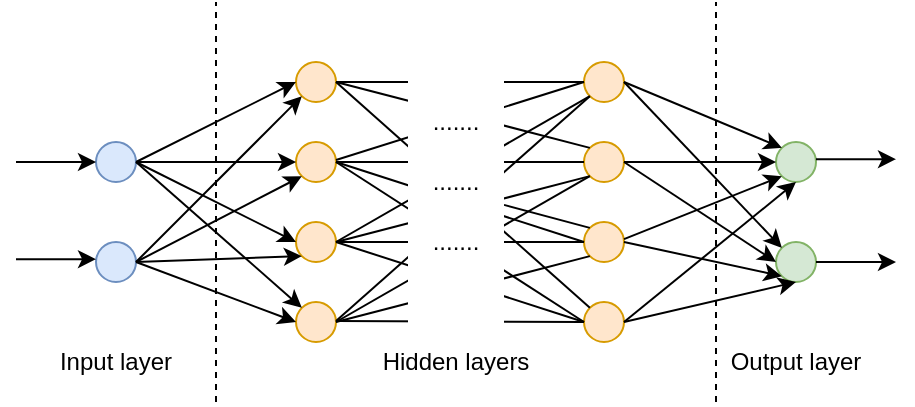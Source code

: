 <mxfile version="12.8.1" type="github"><diagram id="abQR_bzKZMMKFjySrHWE" name="Page-1"><mxGraphModel dx="615" dy="474" grid="1" gridSize="10" guides="1" tooltips="1" connect="1" arrows="1" fold="1" page="1" pageScale="1" pageWidth="827" pageHeight="1169" math="0" shadow="0"><root><mxCell id="0"/><mxCell id="1" parent="0"/><mxCell id="07VAeV7Kq3pEdNZy9phS-1" value="" style="ellipse;whiteSpace=wrap;html=1;aspect=fixed;fillColor=#dae8fc;strokeColor=#6c8ebf;" vertex="1" parent="1"><mxGeometry x="160" y="200" width="20" height="20" as="geometry"/></mxCell><mxCell id="07VAeV7Kq3pEdNZy9phS-2" value="" style="ellipse;whiteSpace=wrap;html=1;aspect=fixed;fillColor=#dae8fc;strokeColor=#6c8ebf;" vertex="1" parent="1"><mxGeometry x="160" y="250" width="20" height="20" as="geometry"/></mxCell><mxCell id="07VAeV7Kq3pEdNZy9phS-3" value="" style="ellipse;whiteSpace=wrap;html=1;aspect=fixed;fillColor=#ffe6cc;strokeColor=#d79b00;" vertex="1" parent="1"><mxGeometry x="260" y="160" width="20" height="20" as="geometry"/></mxCell><mxCell id="07VAeV7Kq3pEdNZy9phS-4" value="" style="ellipse;whiteSpace=wrap;html=1;aspect=fixed;fillColor=#ffe6cc;strokeColor=#d79b00;" vertex="1" parent="1"><mxGeometry x="260" y="200" width="20" height="20" as="geometry"/></mxCell><mxCell id="07VAeV7Kq3pEdNZy9phS-5" value="" style="ellipse;whiteSpace=wrap;html=1;aspect=fixed;fillColor=#ffe6cc;strokeColor=#d79b00;" vertex="1" parent="1"><mxGeometry x="260" y="240" width="20" height="20" as="geometry"/></mxCell><mxCell id="07VAeV7Kq3pEdNZy9phS-6" value="" style="ellipse;whiteSpace=wrap;html=1;aspect=fixed;fillColor=#ffe6cc;strokeColor=#d79b00;" vertex="1" parent="1"><mxGeometry x="260" y="280" width="20" height="20" as="geometry"/></mxCell><mxCell id="07VAeV7Kq3pEdNZy9phS-7" value="" style="ellipse;whiteSpace=wrap;html=1;aspect=fixed;fillColor=#ffe6cc;strokeColor=#d79b00;" vertex="1" parent="1"><mxGeometry x="404" y="160" width="20" height="20" as="geometry"/></mxCell><mxCell id="07VAeV7Kq3pEdNZy9phS-8" value="" style="ellipse;whiteSpace=wrap;html=1;aspect=fixed;fillColor=#ffe6cc;strokeColor=#d79b00;" vertex="1" parent="1"><mxGeometry x="404" y="200" width="20" height="20" as="geometry"/></mxCell><mxCell id="07VAeV7Kq3pEdNZy9phS-9" value="" style="ellipse;whiteSpace=wrap;html=1;aspect=fixed;fillColor=#ffe6cc;strokeColor=#d79b00;" vertex="1" parent="1"><mxGeometry x="404" y="240" width="20" height="20" as="geometry"/></mxCell><mxCell id="07VAeV7Kq3pEdNZy9phS-10" value="" style="ellipse;whiteSpace=wrap;html=1;aspect=fixed;fillColor=#ffe6cc;strokeColor=#d79b00;" vertex="1" parent="1"><mxGeometry x="404" y="280" width="20" height="20" as="geometry"/></mxCell><mxCell id="07VAeV7Kq3pEdNZy9phS-11" value="" style="ellipse;whiteSpace=wrap;html=1;aspect=fixed;fillColor=#d5e8d4;strokeColor=#82b366;" vertex="1" parent="1"><mxGeometry x="500" y="200" width="20" height="20" as="geometry"/></mxCell><mxCell id="07VAeV7Kq3pEdNZy9phS-12" value="" style="ellipse;whiteSpace=wrap;html=1;aspect=fixed;fillColor=#d5e8d4;strokeColor=#82b366;" vertex="1" parent="1"><mxGeometry x="500" y="250" width="20" height="20" as="geometry"/></mxCell><mxCell id="07VAeV7Kq3pEdNZy9phS-13" value="" style="endArrow=none;dashed=1;html=1;" edge="1" parent="1"><mxGeometry width="50" height="50" relative="1" as="geometry"><mxPoint x="220" y="330" as="sourcePoint"/><mxPoint x="220" y="130" as="targetPoint"/></mxGeometry></mxCell><mxCell id="07VAeV7Kq3pEdNZy9phS-14" value="" style="endArrow=none;dashed=1;html=1;" edge="1" parent="1"><mxGeometry width="50" height="50" relative="1" as="geometry"><mxPoint x="470" y="330" as="sourcePoint"/><mxPoint x="470" y="130" as="targetPoint"/></mxGeometry></mxCell><mxCell id="07VAeV7Kq3pEdNZy9phS-18" value="" style="endArrow=classic;html=1;entryX=0;entryY=0.5;entryDx=0;entryDy=0;" edge="1" parent="1" target="07VAeV7Kq3pEdNZy9phS-3"><mxGeometry width="50" height="50" relative="1" as="geometry"><mxPoint x="180" y="210" as="sourcePoint"/><mxPoint x="230" y="155" as="targetPoint"/></mxGeometry></mxCell><mxCell id="07VAeV7Kq3pEdNZy9phS-20" value="" style="endArrow=classic;html=1;" edge="1" parent="1"><mxGeometry width="50" height="50" relative="1" as="geometry"><mxPoint x="120" y="210" as="sourcePoint"/><mxPoint x="160" y="210" as="targetPoint"/></mxGeometry></mxCell><mxCell id="07VAeV7Kq3pEdNZy9phS-21" value="" style="endArrow=classic;html=1;" edge="1" parent="1"><mxGeometry width="50" height="50" relative="1" as="geometry"><mxPoint x="120" y="258.57" as="sourcePoint"/><mxPoint x="160" y="258.57" as="targetPoint"/></mxGeometry></mxCell><mxCell id="07VAeV7Kq3pEdNZy9phS-22" value="" style="endArrow=classic;html=1;" edge="1" parent="1"><mxGeometry width="50" height="50" relative="1" as="geometry"><mxPoint x="520" y="208.57" as="sourcePoint"/><mxPoint x="560" y="208.57" as="targetPoint"/></mxGeometry></mxCell><mxCell id="07VAeV7Kq3pEdNZy9phS-23" value="" style="endArrow=classic;html=1;" edge="1" parent="1"><mxGeometry width="50" height="50" relative="1" as="geometry"><mxPoint x="520" y="260" as="sourcePoint"/><mxPoint x="560" y="260" as="targetPoint"/></mxGeometry></mxCell><mxCell id="07VAeV7Kq3pEdNZy9phS-24" value="" style="endArrow=classic;html=1;entryX=0;entryY=0.5;entryDx=0;entryDy=0;" edge="1" parent="1" target="07VAeV7Kq3pEdNZy9phS-4"><mxGeometry width="50" height="50" relative="1" as="geometry"><mxPoint x="180" y="210" as="sourcePoint"/><mxPoint x="230" y="160" as="targetPoint"/></mxGeometry></mxCell><mxCell id="07VAeV7Kq3pEdNZy9phS-25" value="" style="endArrow=classic;html=1;entryX=0;entryY=0.5;entryDx=0;entryDy=0;" edge="1" parent="1" target="07VAeV7Kq3pEdNZy9phS-5"><mxGeometry width="50" height="50" relative="1" as="geometry"><mxPoint x="180" y="210" as="sourcePoint"/><mxPoint x="230" y="160" as="targetPoint"/></mxGeometry></mxCell><mxCell id="07VAeV7Kq3pEdNZy9phS-26" value="" style="endArrow=classic;html=1;entryX=0;entryY=0;entryDx=0;entryDy=0;" edge="1" parent="1" target="07VAeV7Kq3pEdNZy9phS-6"><mxGeometry width="50" height="50" relative="1" as="geometry"><mxPoint x="180" y="210" as="sourcePoint"/><mxPoint x="260" y="260" as="targetPoint"/></mxGeometry></mxCell><mxCell id="07VAeV7Kq3pEdNZy9phS-27" value="" style="endArrow=classic;html=1;entryX=0;entryY=1;entryDx=0;entryDy=0;" edge="1" parent="1" target="07VAeV7Kq3pEdNZy9phS-3"><mxGeometry width="50" height="50" relative="1" as="geometry"><mxPoint x="180" y="260" as="sourcePoint"/><mxPoint x="260" y="220" as="targetPoint"/></mxGeometry></mxCell><mxCell id="07VAeV7Kq3pEdNZy9phS-28" value="" style="endArrow=classic;html=1;entryX=0;entryY=1;entryDx=0;entryDy=0;" edge="1" parent="1" target="07VAeV7Kq3pEdNZy9phS-4"><mxGeometry width="50" height="50" relative="1" as="geometry"><mxPoint x="180" y="260" as="sourcePoint"/><mxPoint x="260" y="220" as="targetPoint"/></mxGeometry></mxCell><mxCell id="07VAeV7Kq3pEdNZy9phS-29" value="" style="endArrow=classic;html=1;entryX=0;entryY=1;entryDx=0;entryDy=0;" edge="1" parent="1" target="07VAeV7Kq3pEdNZy9phS-5"><mxGeometry width="50" height="50" relative="1" as="geometry"><mxPoint x="180" y="260" as="sourcePoint"/><mxPoint x="260" y="220" as="targetPoint"/></mxGeometry></mxCell><mxCell id="07VAeV7Kq3pEdNZy9phS-30" value="" style="endArrow=classic;html=1;entryX=0;entryY=0.5;entryDx=0;entryDy=0;" edge="1" parent="1" target="07VAeV7Kq3pEdNZy9phS-6"><mxGeometry width="50" height="50" relative="1" as="geometry"><mxPoint x="180" y="260" as="sourcePoint"/><mxPoint x="260" y="220" as="targetPoint"/></mxGeometry></mxCell><mxCell id="07VAeV7Kq3pEdNZy9phS-31" value="" style="endArrow=none;html=1;entryX=0;entryY=0.5;entryDx=0;entryDy=0;endFill=0;" edge="1" parent="1" target="07VAeV7Kq3pEdNZy9phS-7"><mxGeometry width="50" height="50" relative="1" as="geometry"><mxPoint x="280" y="170" as="sourcePoint"/><mxPoint x="330" y="120" as="targetPoint"/></mxGeometry></mxCell><mxCell id="07VAeV7Kq3pEdNZy9phS-32" value="" style="endArrow=classic;html=1;entryX=0;entryY=0;entryDx=0;entryDy=0;" edge="1" parent="1" target="07VAeV7Kq3pEdNZy9phS-11"><mxGeometry width="50" height="50" relative="1" as="geometry"><mxPoint x="424" y="170" as="sourcePoint"/><mxPoint x="548.0" y="170" as="targetPoint"/></mxGeometry></mxCell><mxCell id="07VAeV7Kq3pEdNZy9phS-33" value="" style="endArrow=classic;html=1;entryX=0;entryY=0.5;entryDx=0;entryDy=0;exitX=1;exitY=0.5;exitDx=0;exitDy=0;" edge="1" parent="1" source="07VAeV7Kq3pEdNZy9phS-8" target="07VAeV7Kq3pEdNZy9phS-11"><mxGeometry width="50" height="50" relative="1" as="geometry"><mxPoint x="421.07" y="170" as="sourcePoint"/><mxPoint x="499.999" y="202.929" as="targetPoint"/></mxGeometry></mxCell><mxCell id="07VAeV7Kq3pEdNZy9phS-34" value="" style="endArrow=classic;html=1;entryX=0;entryY=1;entryDx=0;entryDy=0;exitX=1;exitY=0.5;exitDx=0;exitDy=0;" edge="1" parent="1" target="07VAeV7Kq3pEdNZy9phS-11"><mxGeometry width="50" height="50" relative="1" as="geometry"><mxPoint x="424.0" y="248.57" as="sourcePoint"/><mxPoint x="500" y="248.57" as="targetPoint"/></mxGeometry></mxCell><mxCell id="07VAeV7Kq3pEdNZy9phS-35" value="" style="endArrow=classic;html=1;entryX=0.5;entryY=1;entryDx=0;entryDy=0;" edge="1" parent="1" target="07VAeV7Kq3pEdNZy9phS-11"><mxGeometry width="50" height="50" relative="1" as="geometry"><mxPoint x="424" y="290" as="sourcePoint"/><mxPoint x="502.929" y="260.001" as="targetPoint"/></mxGeometry></mxCell><mxCell id="07VAeV7Kq3pEdNZy9phS-37" value="" style="endArrow=classic;html=1;entryX=0;entryY=0;entryDx=0;entryDy=0;" edge="1" parent="1" target="07VAeV7Kq3pEdNZy9phS-12"><mxGeometry width="50" height="50" relative="1" as="geometry"><mxPoint x="424" y="170" as="sourcePoint"/><mxPoint x="502.929" y="202.929" as="targetPoint"/></mxGeometry></mxCell><mxCell id="07VAeV7Kq3pEdNZy9phS-38" value="" style="endArrow=classic;html=1;entryX=0;entryY=0.5;entryDx=0;entryDy=0;exitX=1;exitY=0.5;exitDx=0;exitDy=0;" edge="1" parent="1" target="07VAeV7Kq3pEdNZy9phS-12"><mxGeometry width="50" height="50" relative="1" as="geometry"><mxPoint x="424" y="210" as="sourcePoint"/><mxPoint x="500" y="210" as="targetPoint"/></mxGeometry></mxCell><mxCell id="07VAeV7Kq3pEdNZy9phS-39" value="" style="endArrow=classic;html=1;entryX=0;entryY=1;entryDx=0;entryDy=0;exitX=1;exitY=0.5;exitDx=0;exitDy=0;" edge="1" parent="1" target="07VAeV7Kq3pEdNZy9phS-12"><mxGeometry width="50" height="50" relative="1" as="geometry"><mxPoint x="424.0" y="250.0" as="sourcePoint"/><mxPoint x="502.929" y="218.501" as="targetPoint"/></mxGeometry></mxCell><mxCell id="07VAeV7Kq3pEdNZy9phS-40" value="" style="endArrow=classic;html=1;entryX=0.5;entryY=1;entryDx=0;entryDy=0;" edge="1" parent="1" target="07VAeV7Kq3pEdNZy9phS-12"><mxGeometry width="50" height="50" relative="1" as="geometry"><mxPoint x="424" y="290" as="sourcePoint"/><mxPoint x="510" y="220" as="targetPoint"/></mxGeometry></mxCell><mxCell id="07VAeV7Kq3pEdNZy9phS-41" value="" style="endArrow=none;html=1;entryX=0;entryY=0;entryDx=0;entryDy=0;endFill=0;" edge="1" parent="1" target="07VAeV7Kq3pEdNZy9phS-8"><mxGeometry width="50" height="50" relative="1" as="geometry"><mxPoint x="280" y="170" as="sourcePoint"/><mxPoint x="404" y="170" as="targetPoint"/></mxGeometry></mxCell><mxCell id="07VAeV7Kq3pEdNZy9phS-42" value="" style="endArrow=none;html=1;entryX=0;entryY=0;entryDx=0;entryDy=0;endFill=0;" edge="1" parent="1" source="07VAeV7Kq3pEdNZy9phS-56" target="07VAeV7Kq3pEdNZy9phS-9"><mxGeometry width="50" height="50" relative="1" as="geometry"><mxPoint x="280" y="170" as="sourcePoint"/><mxPoint x="406.929" y="202.929" as="targetPoint"/></mxGeometry></mxCell><mxCell id="07VAeV7Kq3pEdNZy9phS-43" value="" style="endArrow=none;html=1;entryX=0;entryY=0;entryDx=0;entryDy=0;endFill=0;" edge="1" parent="1" target="07VAeV7Kq3pEdNZy9phS-10"><mxGeometry width="50" height="50" relative="1" as="geometry"><mxPoint x="280" y="170" as="sourcePoint"/><mxPoint x="406.929" y="202.929" as="targetPoint"/></mxGeometry></mxCell><mxCell id="07VAeV7Kq3pEdNZy9phS-44" value="" style="endArrow=none;html=1;entryX=0;entryY=0.5;entryDx=0;entryDy=0;endFill=0;" edge="1" parent="1" target="07VAeV7Kq3pEdNZy9phS-7"><mxGeometry width="50" height="50" relative="1" as="geometry"><mxPoint x="280" y="209" as="sourcePoint"/><mxPoint x="404" y="209" as="targetPoint"/></mxGeometry></mxCell><mxCell id="07VAeV7Kq3pEdNZy9phS-45" value="" style="endArrow=none;html=1;entryX=0;entryY=0.5;entryDx=0;entryDy=0;endFill=0;" edge="1" parent="1" target="07VAeV7Kq3pEdNZy9phS-8"><mxGeometry width="50" height="50" relative="1" as="geometry"><mxPoint x="280" y="210" as="sourcePoint"/><mxPoint x="404" y="171" as="targetPoint"/></mxGeometry></mxCell><mxCell id="07VAeV7Kq3pEdNZy9phS-46" value="" style="endArrow=none;html=1;entryX=0;entryY=0.5;entryDx=0;entryDy=0;exitX=1;exitY=0.5;exitDx=0;exitDy=0;endFill=0;" edge="1" parent="1" source="07VAeV7Kq3pEdNZy9phS-4" target="07VAeV7Kq3pEdNZy9phS-9"><mxGeometry width="50" height="50" relative="1" as="geometry"><mxPoint x="280" y="209" as="sourcePoint"/><mxPoint x="404" y="209" as="targetPoint"/></mxGeometry></mxCell><mxCell id="07VAeV7Kq3pEdNZy9phS-47" value="" style="endArrow=none;html=1;entryX=0;entryY=0.5;entryDx=0;entryDy=0;exitX=1;exitY=0.5;exitDx=0;exitDy=0;endFill=0;" edge="1" parent="1" target="07VAeV7Kq3pEdNZy9phS-10"><mxGeometry width="50" height="50" relative="1" as="geometry"><mxPoint x="280" y="210" as="sourcePoint"/><mxPoint x="404" y="250" as="targetPoint"/></mxGeometry></mxCell><mxCell id="07VAeV7Kq3pEdNZy9phS-48" value="" style="endArrow=none;html=1;entryX=0;entryY=0.5;entryDx=0;entryDy=0;endFill=0;" edge="1" parent="1" target="07VAeV7Kq3pEdNZy9phS-9"><mxGeometry width="50" height="50" relative="1" as="geometry"><mxPoint x="280" y="250" as="sourcePoint"/><mxPoint x="407" y="250" as="targetPoint"/></mxGeometry></mxCell><mxCell id="07VAeV7Kq3pEdNZy9phS-49" value="" style="endArrow=none;html=1;entryX=0;entryY=0.5;entryDx=0;entryDy=0;endFill=0;" edge="1" parent="1" target="07VAeV7Kq3pEdNZy9phS-10"><mxGeometry width="50" height="50" relative="1" as="geometry"><mxPoint x="280" y="289.5" as="sourcePoint"/><mxPoint x="407" y="290" as="targetPoint"/></mxGeometry></mxCell><mxCell id="07VAeV7Kq3pEdNZy9phS-50" value="" style="endArrow=none;html=1;entryX=0;entryY=1;entryDx=0;entryDy=0;endFill=0;" edge="1" parent="1" target="07VAeV7Kq3pEdNZy9phS-7"><mxGeometry width="50" height="50" relative="1" as="geometry"><mxPoint x="280" y="250" as="sourcePoint"/><mxPoint x="404" y="250" as="targetPoint"/></mxGeometry></mxCell><mxCell id="07VAeV7Kq3pEdNZy9phS-51" value="" style="endArrow=none;html=1;entryX=0;entryY=1;entryDx=0;entryDy=0;endFill=0;" edge="1" parent="1" target="07VAeV7Kq3pEdNZy9phS-8"><mxGeometry width="50" height="50" relative="1" as="geometry"><mxPoint x="280" y="250" as="sourcePoint"/><mxPoint x="406.929" y="177.071" as="targetPoint"/></mxGeometry></mxCell><mxCell id="07VAeV7Kq3pEdNZy9phS-52" value="" style="endArrow=none;html=1;entryX=0;entryY=0.5;entryDx=0;entryDy=0;endFill=0;" edge="1" parent="1" target="07VAeV7Kq3pEdNZy9phS-10"><mxGeometry width="50" height="50" relative="1" as="geometry"><mxPoint x="280" y="250" as="sourcePoint"/><mxPoint x="406.929" y="217.071" as="targetPoint"/></mxGeometry></mxCell><mxCell id="07VAeV7Kq3pEdNZy9phS-53" value="" style="endArrow=none;html=1;entryX=0;entryY=1;entryDx=0;entryDy=0;endFill=0;" edge="1" parent="1" target="07VAeV7Kq3pEdNZy9phS-7"><mxGeometry width="50" height="50" relative="1" as="geometry"><mxPoint x="280" y="289.5" as="sourcePoint"/><mxPoint x="404" y="290" as="targetPoint"/></mxGeometry></mxCell><mxCell id="07VAeV7Kq3pEdNZy9phS-54" value="" style="endArrow=none;html=1;entryX=0;entryY=1;entryDx=0;entryDy=0;exitX=1;exitY=0.5;exitDx=0;exitDy=0;endFill=0;" edge="1" parent="1" source="07VAeV7Kq3pEdNZy9phS-6" target="07VAeV7Kq3pEdNZy9phS-8"><mxGeometry width="50" height="50" relative="1" as="geometry"><mxPoint x="287" y="282.43" as="sourcePoint"/><mxPoint x="413.929" y="170.001" as="targetPoint"/></mxGeometry></mxCell><mxCell id="07VAeV7Kq3pEdNZy9phS-55" value="" style="endArrow=none;html=1;entryX=0;entryY=1;entryDx=0;entryDy=0;exitX=1;exitY=0.5;exitDx=0;exitDy=0;endFill=0;" edge="1" parent="1" source="07VAeV7Kq3pEdNZy9phS-6" target="07VAeV7Kq3pEdNZy9phS-9"><mxGeometry width="50" height="50" relative="1" as="geometry"><mxPoint x="287" y="286.46" as="sourcePoint"/><mxPoint x="413.929" y="213.531" as="targetPoint"/></mxGeometry></mxCell><mxCell id="07VAeV7Kq3pEdNZy9phS-56" value="" style="rounded=0;whiteSpace=wrap;html=1;fillColor=#ffffff;strokeColor=none;" vertex="1" parent="1"><mxGeometry x="316" y="140" width="48" height="170" as="geometry"/></mxCell><mxCell id="07VAeV7Kq3pEdNZy9phS-17" value="......." style="text;html=1;strokeColor=none;fillColor=none;align=center;verticalAlign=middle;whiteSpace=wrap;rounded=0;" vertex="1" parent="1"><mxGeometry x="320" y="180" width="40" height="20" as="geometry"/></mxCell><mxCell id="07VAeV7Kq3pEdNZy9phS-16" value="......." style="text;html=1;strokeColor=none;fillColor=none;align=center;verticalAlign=middle;whiteSpace=wrap;rounded=0;" vertex="1" parent="1"><mxGeometry x="320" y="210" width="40" height="20" as="geometry"/></mxCell><mxCell id="07VAeV7Kq3pEdNZy9phS-15" value="......." style="text;html=1;strokeColor=none;fillColor=none;align=center;verticalAlign=middle;whiteSpace=wrap;rounded=0;" vertex="1" parent="1"><mxGeometry x="320" y="240" width="40" height="20" as="geometry"/></mxCell><mxCell id="07VAeV7Kq3pEdNZy9phS-58" value="Input layer" style="text;html=1;strokeColor=none;fillColor=none;align=center;verticalAlign=middle;whiteSpace=wrap;rounded=0;" vertex="1" parent="1"><mxGeometry x="135" y="300" width="70" height="20" as="geometry"/></mxCell><mxCell id="07VAeV7Kq3pEdNZy9phS-59" value="Hidden layers" style="text;html=1;strokeColor=none;fillColor=none;align=center;verticalAlign=middle;whiteSpace=wrap;rounded=0;" vertex="1" parent="1"><mxGeometry x="293" y="300" width="94" height="20" as="geometry"/></mxCell><mxCell id="07VAeV7Kq3pEdNZy9phS-60" value="Output layer" style="text;html=1;strokeColor=none;fillColor=none;align=center;verticalAlign=middle;whiteSpace=wrap;rounded=0;" vertex="1" parent="1"><mxGeometry x="475" y="300" width="70" height="20" as="geometry"/></mxCell></root></mxGraphModel></diagram></mxfile>